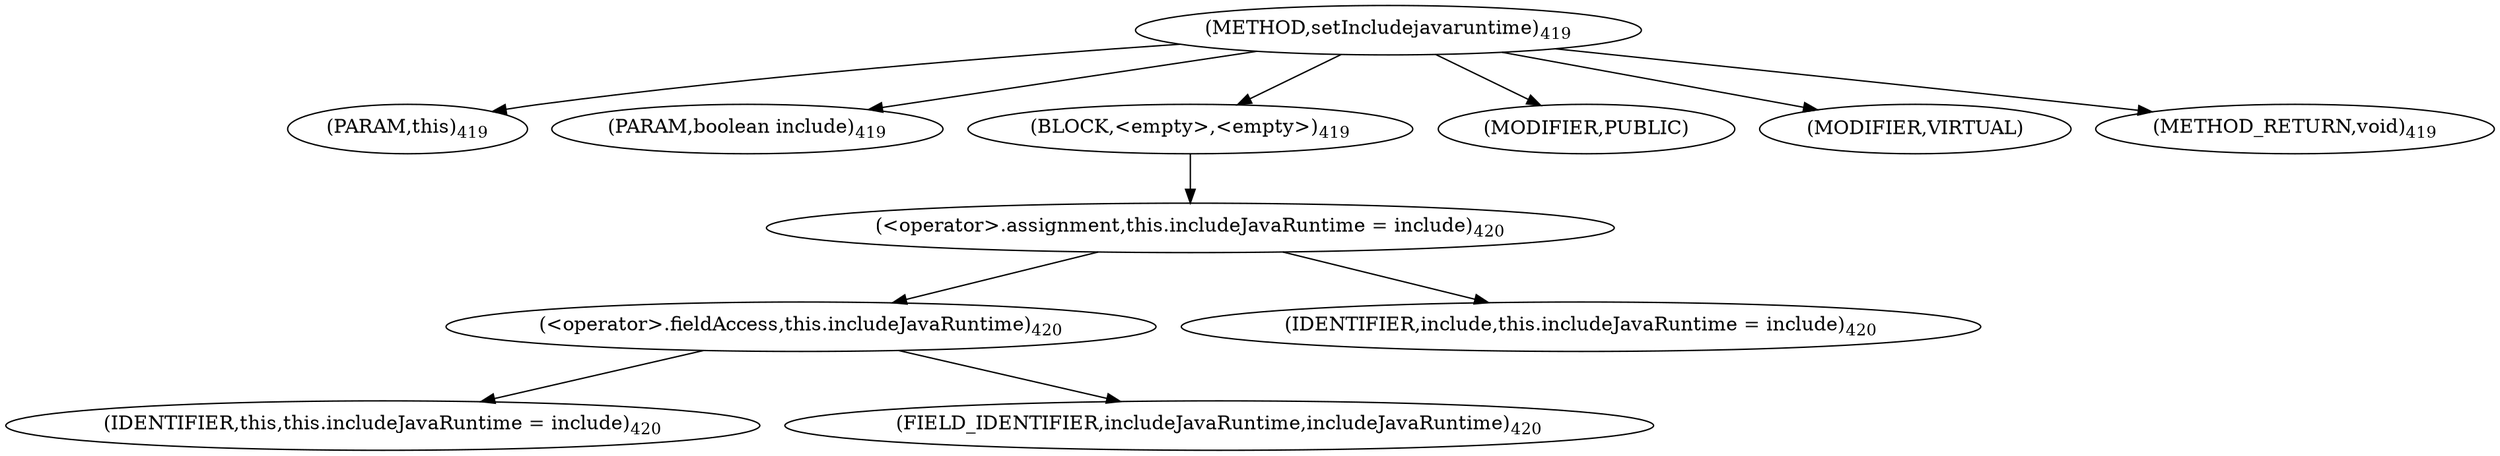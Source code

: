 digraph "setIncludejavaruntime" {  
"682" [label = <(METHOD,setIncludejavaruntime)<SUB>419</SUB>> ]
"683" [label = <(PARAM,this)<SUB>419</SUB>> ]
"684" [label = <(PARAM,boolean include)<SUB>419</SUB>> ]
"685" [label = <(BLOCK,&lt;empty&gt;,&lt;empty&gt;)<SUB>419</SUB>> ]
"686" [label = <(&lt;operator&gt;.assignment,this.includeJavaRuntime = include)<SUB>420</SUB>> ]
"687" [label = <(&lt;operator&gt;.fieldAccess,this.includeJavaRuntime)<SUB>420</SUB>> ]
"688" [label = <(IDENTIFIER,this,this.includeJavaRuntime = include)<SUB>420</SUB>> ]
"689" [label = <(FIELD_IDENTIFIER,includeJavaRuntime,includeJavaRuntime)<SUB>420</SUB>> ]
"690" [label = <(IDENTIFIER,include,this.includeJavaRuntime = include)<SUB>420</SUB>> ]
"691" [label = <(MODIFIER,PUBLIC)> ]
"692" [label = <(MODIFIER,VIRTUAL)> ]
"693" [label = <(METHOD_RETURN,void)<SUB>419</SUB>> ]
  "682" -> "683" 
  "682" -> "684" 
  "682" -> "685" 
  "682" -> "691" 
  "682" -> "692" 
  "682" -> "693" 
  "685" -> "686" 
  "686" -> "687" 
  "686" -> "690" 
  "687" -> "688" 
  "687" -> "689" 
}
